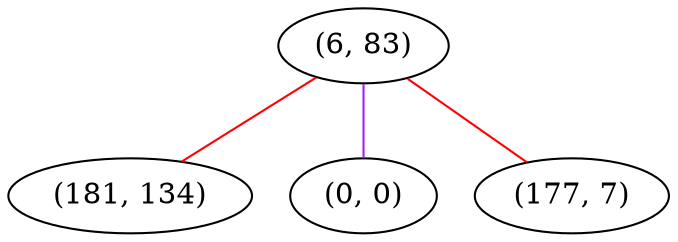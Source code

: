 graph "" {
"(6, 83)";
"(181, 134)";
"(0, 0)";
"(177, 7)";
"(6, 83)" -- "(181, 134)"  [color=red, key=0, weight=1];
"(6, 83)" -- "(0, 0)"  [color=purple, key=0, weight=4];
"(6, 83)" -- "(177, 7)"  [color=red, key=0, weight=1];
}
